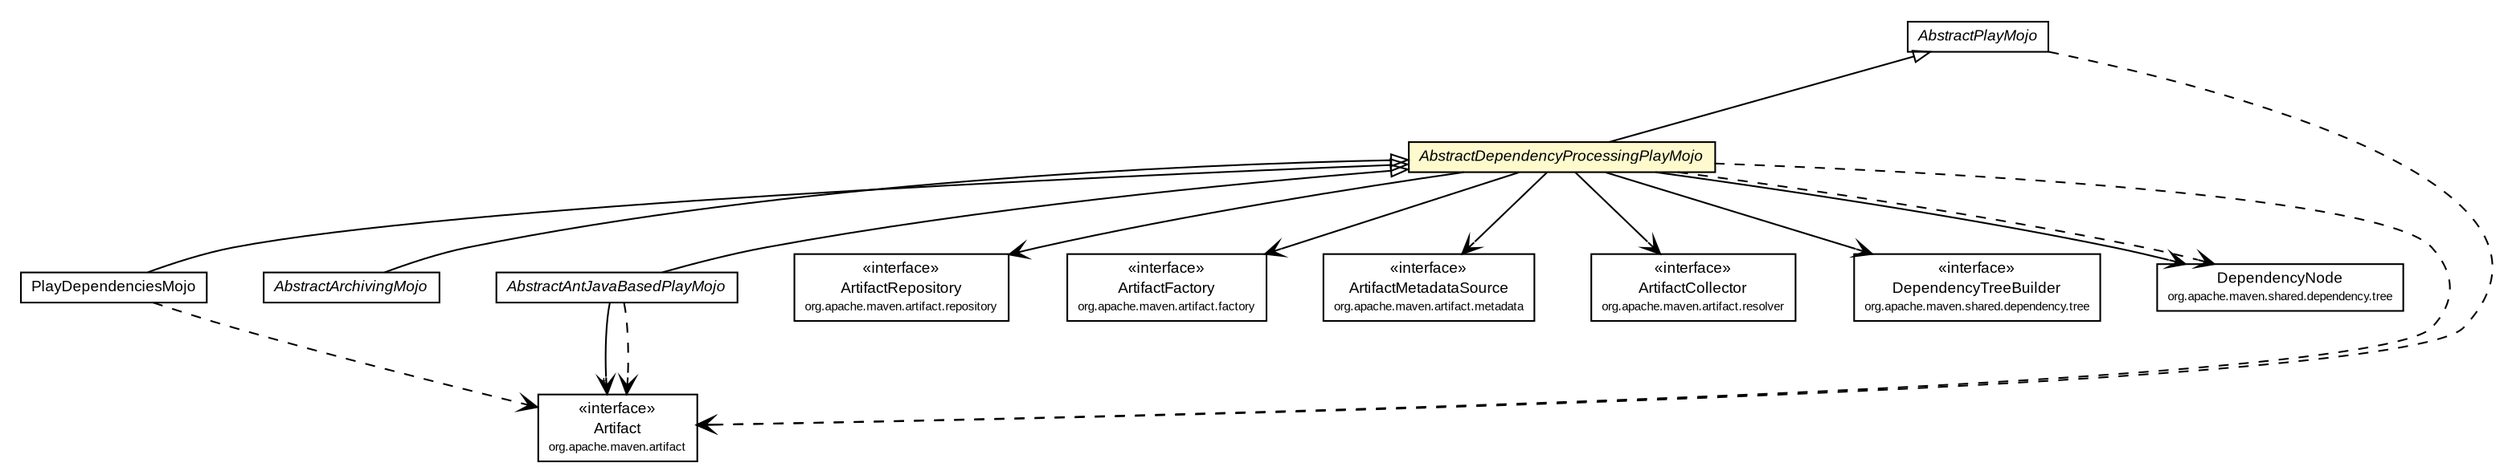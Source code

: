#!/usr/local/bin/dot
#
# Class diagram 
# Generated by UMLGraph version R5_6-24-gf6e263 (http://www.umlgraph.org/)
#

digraph G {
	edge [fontname="arial",fontsize=10,labelfontname="arial",labelfontsize=10];
	node [fontname="arial",fontsize=10,shape=plaintext];
	nodesep=0.25;
	ranksep=0.5;
	// com.google.code.play.PlayDependenciesMojo
	c287 [label=<<table title="com.google.code.play.PlayDependenciesMojo" border="0" cellborder="1" cellspacing="0" cellpadding="2" port="p" href="./PlayDependenciesMojo.html">
		<tr><td><table border="0" cellspacing="0" cellpadding="1">
<tr><td align="center" balign="center"> PlayDependenciesMojo </td></tr>
		</table></td></tr>
		</table>>, URL="./PlayDependenciesMojo.html", fontname="arial", fontcolor="black", fontsize=9.0];
	// com.google.code.play.AbstractPlayMojo
	c297 [label=<<table title="com.google.code.play.AbstractPlayMojo" border="0" cellborder="1" cellspacing="0" cellpadding="2" port="p" href="./AbstractPlayMojo.html">
		<tr><td><table border="0" cellspacing="0" cellpadding="1">
<tr><td align="center" balign="center"><font face="arial italic"> AbstractPlayMojo </font></td></tr>
		</table></td></tr>
		</table>>, URL="./AbstractPlayMojo.html", fontname="arial", fontcolor="black", fontsize=9.0];
	// com.google.code.play.AbstractDependencyProcessingPlayMojo
	c299 [label=<<table title="com.google.code.play.AbstractDependencyProcessingPlayMojo" border="0" cellborder="1" cellspacing="0" cellpadding="2" port="p" bgcolor="lemonChiffon" href="./AbstractDependencyProcessingPlayMojo.html">
		<tr><td><table border="0" cellspacing="0" cellpadding="1">
<tr><td align="center" balign="center"><font face="arial italic"> AbstractDependencyProcessingPlayMojo </font></td></tr>
		</table></td></tr>
		</table>>, URL="./AbstractDependencyProcessingPlayMojo.html", fontname="arial", fontcolor="black", fontsize=9.0];
	// com.google.code.play.AbstractArchivingMojo
	c300 [label=<<table title="com.google.code.play.AbstractArchivingMojo" border="0" cellborder="1" cellspacing="0" cellpadding="2" port="p" href="./AbstractArchivingMojo.html">
		<tr><td><table border="0" cellspacing="0" cellpadding="1">
<tr><td align="center" balign="center"><font face="arial italic"> AbstractArchivingMojo </font></td></tr>
		</table></td></tr>
		</table>>, URL="./AbstractArchivingMojo.html", fontname="arial", fontcolor="black", fontsize=9.0];
	// com.google.code.play.AbstractAntJavaBasedPlayMojo
	c301 [label=<<table title="com.google.code.play.AbstractAntJavaBasedPlayMojo" border="0" cellborder="1" cellspacing="0" cellpadding="2" port="p" href="./AbstractAntJavaBasedPlayMojo.html">
		<tr><td><table border="0" cellspacing="0" cellpadding="1">
<tr><td align="center" balign="center"><font face="arial italic"> AbstractAntJavaBasedPlayMojo </font></td></tr>
		</table></td></tr>
		</table>>, URL="./AbstractAntJavaBasedPlayMojo.html", fontname="arial", fontcolor="black", fontsize=9.0];
	//com.google.code.play.PlayDependenciesMojo extends com.google.code.play.AbstractDependencyProcessingPlayMojo
	c299:p -> c287:p [dir=back,arrowtail=empty];
	//com.google.code.play.AbstractDependencyProcessingPlayMojo extends com.google.code.play.AbstractPlayMojo
	c297:p -> c299:p [dir=back,arrowtail=empty];
	//com.google.code.play.AbstractArchivingMojo extends com.google.code.play.AbstractDependencyProcessingPlayMojo
	c299:p -> c300:p [dir=back,arrowtail=empty];
	//com.google.code.play.AbstractAntJavaBasedPlayMojo extends com.google.code.play.AbstractDependencyProcessingPlayMojo
	c299:p -> c301:p [dir=back,arrowtail=empty];
	// com.google.code.play.AbstractDependencyProcessingPlayMojo NAVASSOC org.apache.maven.artifact.repository.ArtifactRepository
	c299:p -> c328:p [taillabel="", label="", headlabel="", fontname="arial", fontcolor="black", fontsize=10.0, color="black", arrowhead=open];
	// com.google.code.play.AbstractDependencyProcessingPlayMojo NAVASSOC org.apache.maven.artifact.factory.ArtifactFactory
	c299:p -> c329:p [taillabel="", label="", headlabel="", fontname="arial", fontcolor="black", fontsize=10.0, color="black", arrowhead=open];
	// com.google.code.play.AbstractDependencyProcessingPlayMojo NAVASSOC org.apache.maven.artifact.metadata.ArtifactMetadataSource
	c299:p -> c330:p [taillabel="", label="", headlabel="", fontname="arial", fontcolor="black", fontsize=10.0, color="black", arrowhead=open];
	// com.google.code.play.AbstractDependencyProcessingPlayMojo NAVASSOC org.apache.maven.artifact.resolver.ArtifactCollector
	c299:p -> c331:p [taillabel="", label="", headlabel="", fontname="arial", fontcolor="black", fontsize=10.0, color="black", arrowhead=open];
	// com.google.code.play.AbstractDependencyProcessingPlayMojo NAVASSOC org.apache.maven.shared.dependency.tree.DependencyTreeBuilder
	c299:p -> c332:p [taillabel="", label="", headlabel="", fontname="arial", fontcolor="black", fontsize=10.0, color="black", arrowhead=open];
	// com.google.code.play.AbstractDependencyProcessingPlayMojo NAVASSOC org.apache.maven.shared.dependency.tree.DependencyNode
	c299:p -> c333:p [taillabel="", label="", headlabel="", fontname="arial", fontcolor="black", fontsize=10.0, color="black", arrowhead=open];
	// com.google.code.play.AbstractAntJavaBasedPlayMojo NAVASSOC org.apache.maven.artifact.Artifact
	c301:p -> c334:p [taillabel="", label="", headlabel="*", fontname="arial", fontcolor="black", fontsize=10.0, color="black", arrowhead=open];
	// com.google.code.play.PlayDependenciesMojo DEPEND org.apache.maven.artifact.Artifact
	c287:p -> c334:p [taillabel="", label="", headlabel="", fontname="arial", fontcolor="black", fontsize=10.0, color="black", arrowhead=open, style=dashed];
	// com.google.code.play.AbstractPlayMojo DEPEND org.apache.maven.artifact.Artifact
	c297:p -> c334:p [taillabel="", label="", headlabel="", fontname="arial", fontcolor="black", fontsize=10.0, color="black", arrowhead=open, style=dashed];
	// com.google.code.play.AbstractDependencyProcessingPlayMojo DEPEND org.apache.maven.shared.dependency.tree.DependencyNode
	c299:p -> c333:p [taillabel="", label="", headlabel="", fontname="arial", fontcolor="black", fontsize=10.0, color="black", arrowhead=open, style=dashed];
	// com.google.code.play.AbstractDependencyProcessingPlayMojo DEPEND org.apache.maven.artifact.Artifact
	c299:p -> c334:p [taillabel="", label="", headlabel="", fontname="arial", fontcolor="black", fontsize=10.0, color="black", arrowhead=open, style=dashed];
	// com.google.code.play.AbstractAntJavaBasedPlayMojo DEPEND org.apache.maven.artifact.Artifact
	c301:p -> c334:p [taillabel="", label="", headlabel="", fontname="arial", fontcolor="black", fontsize=10.0, color="black", arrowhead=open, style=dashed];
	// org.apache.maven.artifact.metadata.ArtifactMetadataSource
	c330 [label=<<table title="org.apache.maven.artifact.metadata.ArtifactMetadataSource" border="0" cellborder="1" cellspacing="0" cellpadding="2" port="p" href="http://maven.apache.org/ref/2.2.1/maven-artifact/apidocs/org/apache/maven/artifact/metadata/ArtifactMetadataSource.html">
		<tr><td><table border="0" cellspacing="0" cellpadding="1">
<tr><td align="center" balign="center"> &#171;interface&#187; </td></tr>
<tr><td align="center" balign="center"> ArtifactMetadataSource </td></tr>
<tr><td align="center" balign="center"><font point-size="7.0"> org.apache.maven.artifact.metadata </font></td></tr>
		</table></td></tr>
		</table>>, URL="http://maven.apache.org/ref/2.2.1/maven-artifact/apidocs/org/apache/maven/artifact/metadata/ArtifactMetadataSource.html", fontname="arial", fontcolor="black", fontsize=9.0];
	// org.apache.maven.artifact.resolver.ArtifactCollector
	c331 [label=<<table title="org.apache.maven.artifact.resolver.ArtifactCollector" border="0" cellborder="1" cellspacing="0" cellpadding="2" port="p" href="http://maven.apache.org/ref/2.2.1/maven-artifact/apidocs/org/apache/maven/artifact/resolver/ArtifactCollector.html">
		<tr><td><table border="0" cellspacing="0" cellpadding="1">
<tr><td align="center" balign="center"> &#171;interface&#187; </td></tr>
<tr><td align="center" balign="center"> ArtifactCollector </td></tr>
<tr><td align="center" balign="center"><font point-size="7.0"> org.apache.maven.artifact.resolver </font></td></tr>
		</table></td></tr>
		</table>>, URL="http://maven.apache.org/ref/2.2.1/maven-artifact/apidocs/org/apache/maven/artifact/resolver/ArtifactCollector.html", fontname="arial", fontcolor="black", fontsize=9.0];
	// org.apache.maven.artifact.repository.ArtifactRepository
	c328 [label=<<table title="org.apache.maven.artifact.repository.ArtifactRepository" border="0" cellborder="1" cellspacing="0" cellpadding="2" port="p" href="http://maven.apache.org/ref/2.2.1/maven-artifact/apidocs/org/apache/maven/artifact/repository/ArtifactRepository.html">
		<tr><td><table border="0" cellspacing="0" cellpadding="1">
<tr><td align="center" balign="center"> &#171;interface&#187; </td></tr>
<tr><td align="center" balign="center"> ArtifactRepository </td></tr>
<tr><td align="center" balign="center"><font point-size="7.0"> org.apache.maven.artifact.repository </font></td></tr>
		</table></td></tr>
		</table>>, URL="http://maven.apache.org/ref/2.2.1/maven-artifact/apidocs/org/apache/maven/artifact/repository/ArtifactRepository.html", fontname="arial", fontcolor="black", fontsize=9.0];
	// org.apache.maven.artifact.Artifact
	c334 [label=<<table title="org.apache.maven.artifact.Artifact" border="0" cellborder="1" cellspacing="0" cellpadding="2" port="p" href="http://maven.apache.org/ref/2.2.1/maven-artifact/apidocs/org/apache/maven/artifact/Artifact.html">
		<tr><td><table border="0" cellspacing="0" cellpadding="1">
<tr><td align="center" balign="center"> &#171;interface&#187; </td></tr>
<tr><td align="center" balign="center"> Artifact </td></tr>
<tr><td align="center" balign="center"><font point-size="7.0"> org.apache.maven.artifact </font></td></tr>
		</table></td></tr>
		</table>>, URL="http://maven.apache.org/ref/2.2.1/maven-artifact/apidocs/org/apache/maven/artifact/Artifact.html", fontname="arial", fontcolor="black", fontsize=9.0];
	// org.apache.maven.shared.dependency.tree.DependencyTreeBuilder
	c332 [label=<<table title="org.apache.maven.shared.dependency.tree.DependencyTreeBuilder" border="0" cellborder="1" cellspacing="0" cellpadding="2" port="p" href="http://play1-maven-plugin.github.io/external-apidocs/org/apache/maven/shared/maven-dependency-tree/2.2/org/apache/maven/shared/dependency/tree/DependencyTreeBuilder.html">
		<tr><td><table border="0" cellspacing="0" cellpadding="1">
<tr><td align="center" balign="center"> &#171;interface&#187; </td></tr>
<tr><td align="center" balign="center"> DependencyTreeBuilder </td></tr>
<tr><td align="center" balign="center"><font point-size="7.0"> org.apache.maven.shared.dependency.tree </font></td></tr>
		</table></td></tr>
		</table>>, URL="http://play1-maven-plugin.github.io/external-apidocs/org/apache/maven/shared/maven-dependency-tree/2.2/org/apache/maven/shared/dependency/tree/DependencyTreeBuilder.html", fontname="arial", fontcolor="black", fontsize=9.0];
	// org.apache.maven.shared.dependency.tree.DependencyNode
	c333 [label=<<table title="org.apache.maven.shared.dependency.tree.DependencyNode" border="0" cellborder="1" cellspacing="0" cellpadding="2" port="p" href="http://play1-maven-plugin.github.io/external-apidocs/org/apache/maven/shared/maven-dependency-tree/2.2/org/apache/maven/shared/dependency/tree/DependencyNode.html">
		<tr><td><table border="0" cellspacing="0" cellpadding="1">
<tr><td align="center" balign="center"> DependencyNode </td></tr>
<tr><td align="center" balign="center"><font point-size="7.0"> org.apache.maven.shared.dependency.tree </font></td></tr>
		</table></td></tr>
		</table>>, URL="http://play1-maven-plugin.github.io/external-apidocs/org/apache/maven/shared/maven-dependency-tree/2.2/org/apache/maven/shared/dependency/tree/DependencyNode.html", fontname="arial", fontcolor="black", fontsize=9.0];
	// org.apache.maven.artifact.factory.ArtifactFactory
	c329 [label=<<table title="org.apache.maven.artifact.factory.ArtifactFactory" border="0" cellborder="1" cellspacing="0" cellpadding="2" port="p" href="http://maven.apache.org/ref/2.2.1/maven-artifact/apidocs/org/apache/maven/artifact/factory/ArtifactFactory.html">
		<tr><td><table border="0" cellspacing="0" cellpadding="1">
<tr><td align="center" balign="center"> &#171;interface&#187; </td></tr>
<tr><td align="center" balign="center"> ArtifactFactory </td></tr>
<tr><td align="center" balign="center"><font point-size="7.0"> org.apache.maven.artifact.factory </font></td></tr>
		</table></td></tr>
		</table>>, URL="http://maven.apache.org/ref/2.2.1/maven-artifact/apidocs/org/apache/maven/artifact/factory/ArtifactFactory.html", fontname="arial", fontcolor="black", fontsize=9.0];
}

